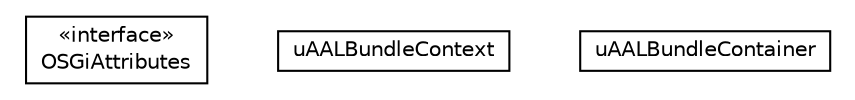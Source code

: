 #!/usr/local/bin/dot
#
# Class diagram 
# Generated by UMLGraph version R5_6-24-gf6e263 (http://www.umlgraph.org/)
#

digraph G {
	edge [fontname="Helvetica",fontsize=10,labelfontname="Helvetica",labelfontsize=10];
	node [fontname="Helvetica",fontsize=10,shape=plaintext];
	nodesep=0.25;
	ranksep=0.5;
	// org.universAAL.middleware.container.osgi.OSGiAttributes
	c457525 [label=<<table title="org.universAAL.middleware.container.osgi.OSGiAttributes" border="0" cellborder="1" cellspacing="0" cellpadding="2" port="p" href="./OSGiAttributes.html">
		<tr><td><table border="0" cellspacing="0" cellpadding="1">
<tr><td align="center" balign="center"> &#171;interface&#187; </td></tr>
<tr><td align="center" balign="center"> OSGiAttributes </td></tr>
		</table></td></tr>
		</table>>, URL="./OSGiAttributes.html", fontname="Helvetica", fontcolor="black", fontsize=10.0];
	// org.universAAL.middleware.container.osgi.uAALBundleContext
	c457526 [label=<<table title="org.universAAL.middleware.container.osgi.uAALBundleContext" border="0" cellborder="1" cellspacing="0" cellpadding="2" port="p" href="./uAALBundleContext.html">
		<tr><td><table border="0" cellspacing="0" cellpadding="1">
<tr><td align="center" balign="center"> uAALBundleContext </td></tr>
		</table></td></tr>
		</table>>, URL="./uAALBundleContext.html", fontname="Helvetica", fontcolor="black", fontsize=10.0];
	// org.universAAL.middleware.container.osgi.uAALBundleContainer
	c457527 [label=<<table title="org.universAAL.middleware.container.osgi.uAALBundleContainer" border="0" cellborder="1" cellspacing="0" cellpadding="2" port="p" href="./uAALBundleContainer.html">
		<tr><td><table border="0" cellspacing="0" cellpadding="1">
<tr><td align="center" balign="center"> uAALBundleContainer </td></tr>
		</table></td></tr>
		</table>>, URL="./uAALBundleContainer.html", fontname="Helvetica", fontcolor="black", fontsize=10.0];
}

